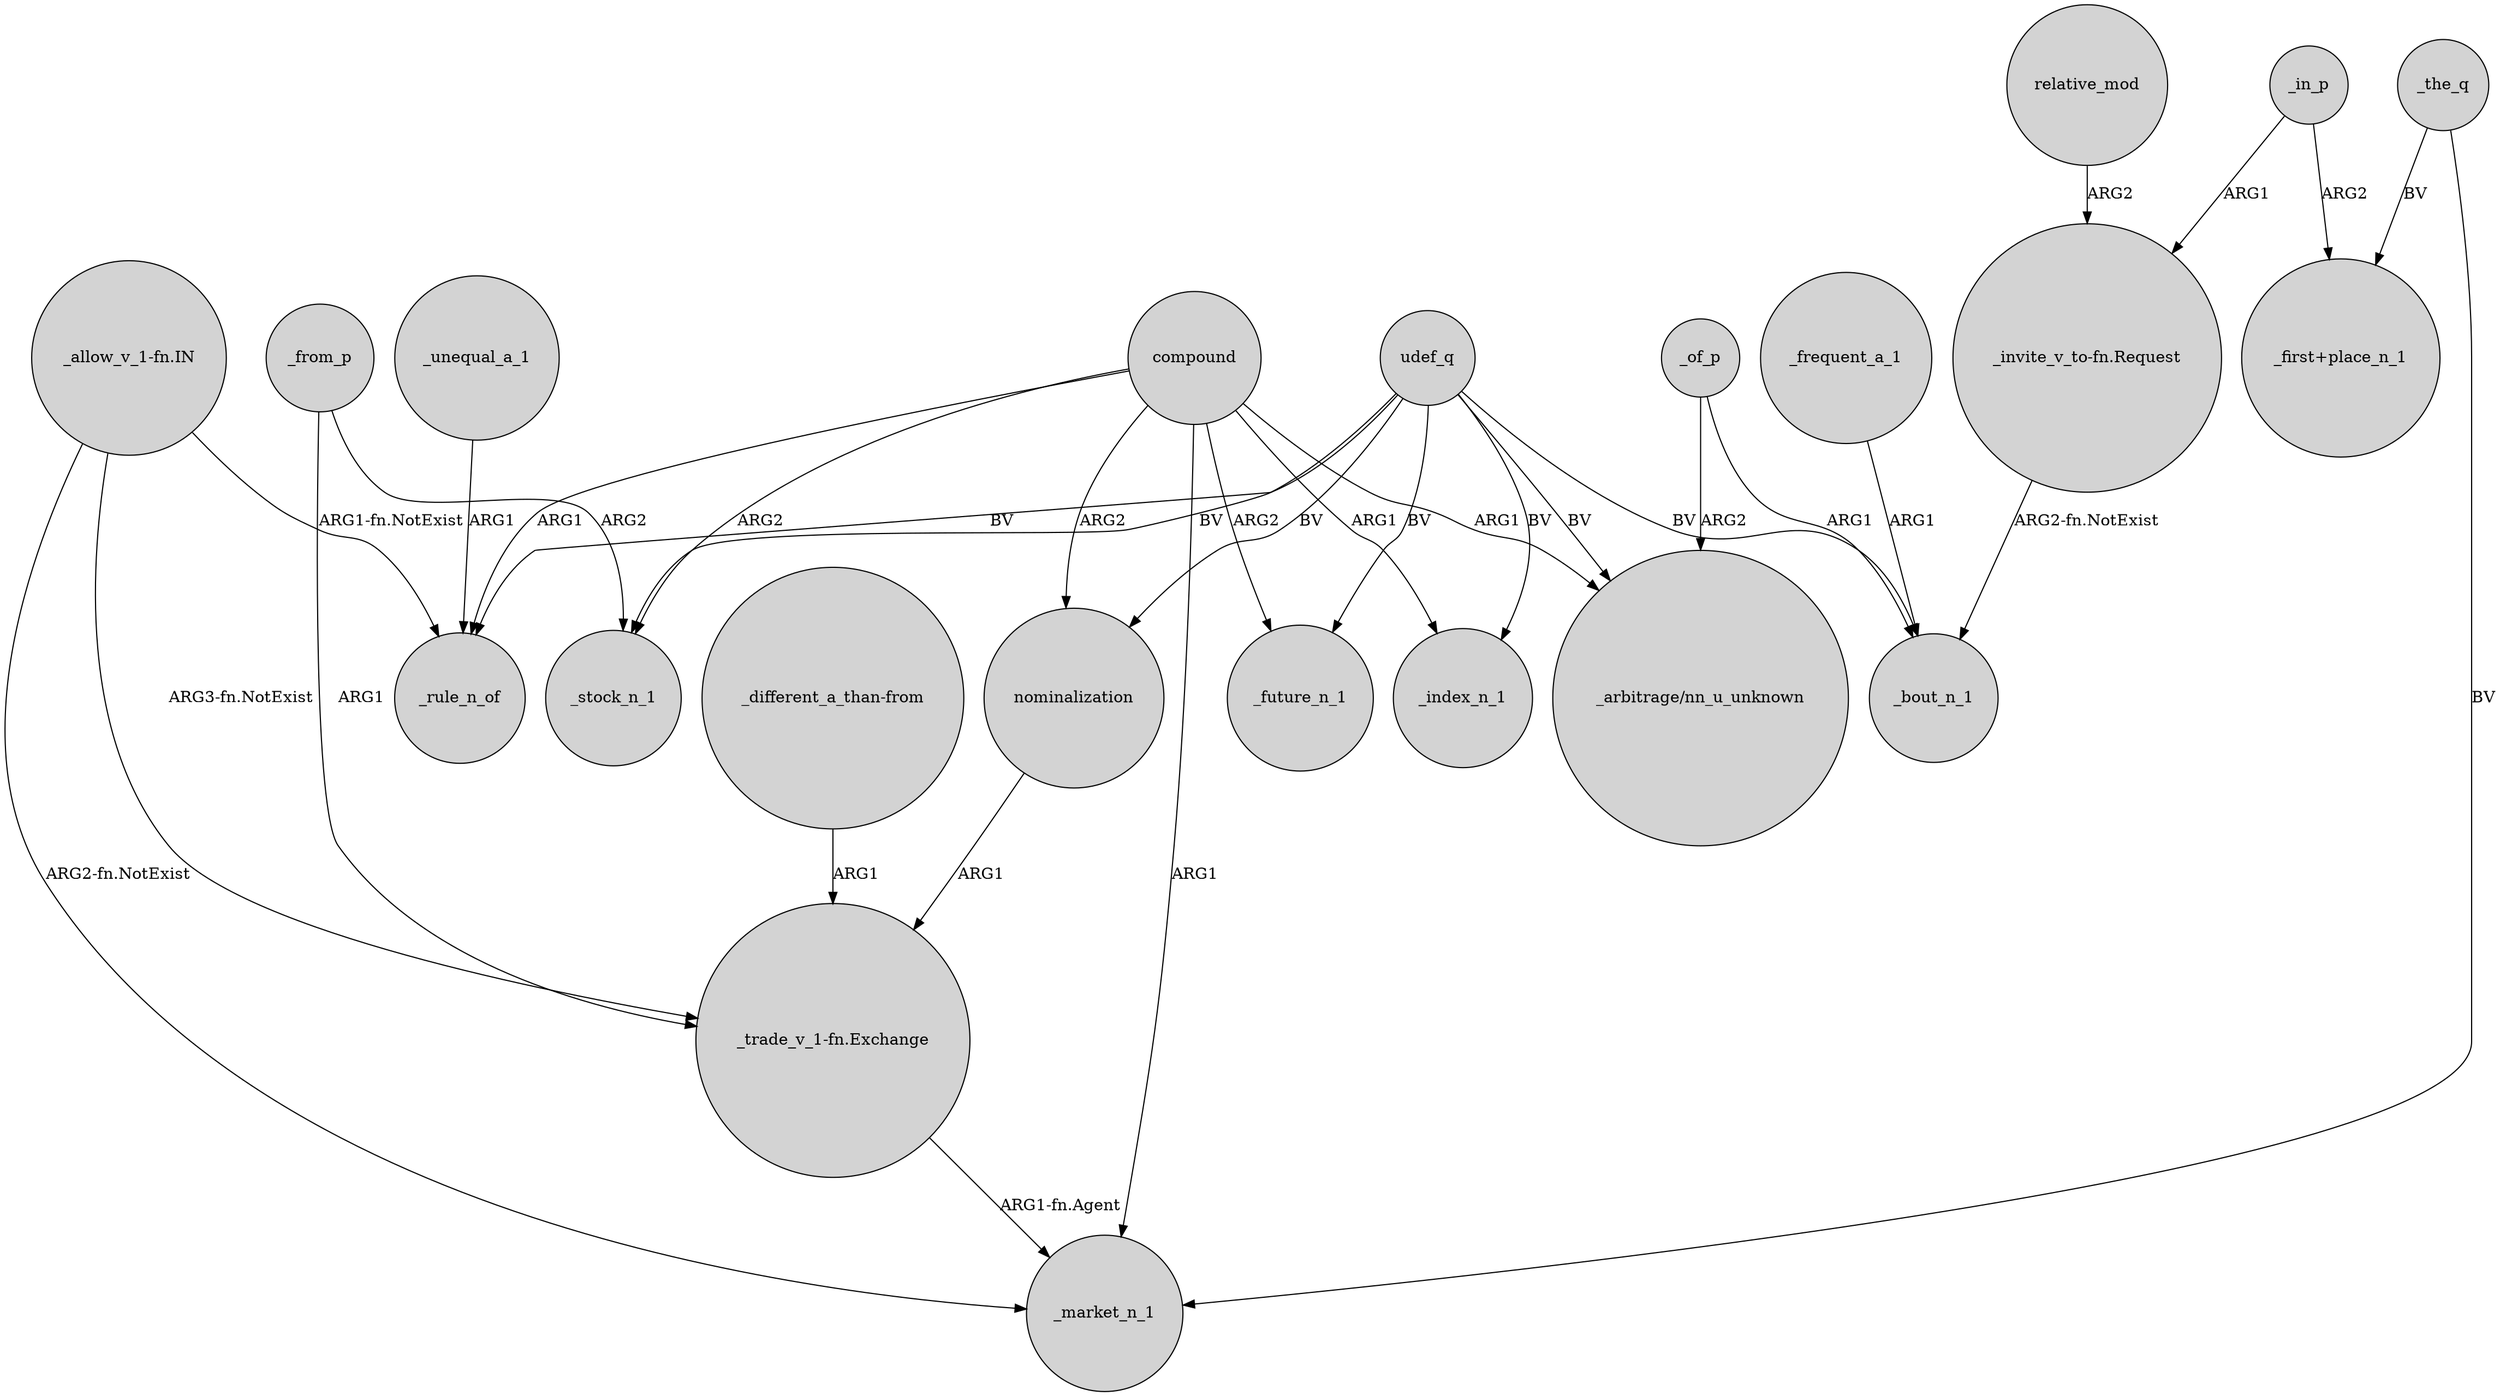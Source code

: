 digraph {
	node [shape=circle style=filled]
	udef_q -> _rule_n_of [label=BV]
	_frequent_a_1 -> _bout_n_1 [label=ARG1]
	"_allow_v_1-fn.IN" -> "_trade_v_1-fn.Exchange" [label="ARG3-fn.NotExist"]
	"_allow_v_1-fn.IN" -> _market_n_1 [label="ARG2-fn.NotExist"]
	compound -> _rule_n_of [label=ARG1]
	"_trade_v_1-fn.Exchange" -> _market_n_1 [label="ARG1-fn.Agent"]
	_unequal_a_1 -> _rule_n_of [label=ARG1]
	_in_p -> "_invite_v_to-fn.Request" [label=ARG1]
	compound -> nominalization [label=ARG2]
	_in_p -> "_first+place_n_1" [label=ARG2]
	udef_q -> _index_n_1 [label=BV]
	compound -> _future_n_1 [label=ARG2]
	_of_p -> _bout_n_1 [label=ARG1]
	_from_p -> _stock_n_1 [label=ARG2]
	_from_p -> "_trade_v_1-fn.Exchange" [label=ARG1]
	udef_q -> _bout_n_1 [label=BV]
	compound -> _stock_n_1 [label=ARG2]
	_of_p -> "_arbitrage/nn_u_unknown" [label=ARG2]
	"_invite_v_to-fn.Request" -> _bout_n_1 [label="ARG2-fn.NotExist"]
	udef_q -> _stock_n_1 [label=BV]
	udef_q -> "_arbitrage/nn_u_unknown" [label=BV]
	_the_q -> "_first+place_n_1" [label=BV]
	compound -> "_arbitrage/nn_u_unknown" [label=ARG1]
	relative_mod -> "_invite_v_to-fn.Request" [label=ARG2]
	udef_q -> _future_n_1 [label=BV]
	"_different_a_than-from" -> "_trade_v_1-fn.Exchange" [label=ARG1]
	udef_q -> nominalization [label=BV]
	"_allow_v_1-fn.IN" -> _rule_n_of [label="ARG1-fn.NotExist"]
	compound -> _market_n_1 [label=ARG1]
	nominalization -> "_trade_v_1-fn.Exchange" [label=ARG1]
	_the_q -> _market_n_1 [label=BV]
	compound -> _index_n_1 [label=ARG1]
}
